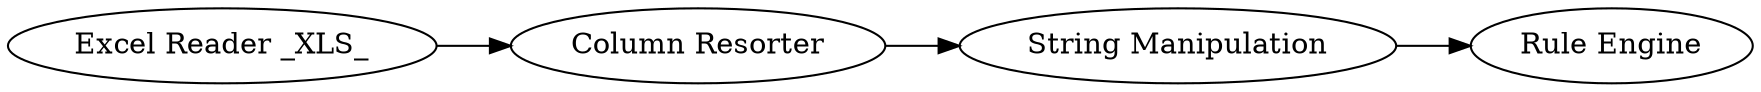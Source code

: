 digraph {
	2 -> 3
	3 -> 4
	1 -> 2
	1 [label="Excel Reader _XLS_"]
	4 [label="Rule Engine"]
	3 [label="String Manipulation"]
	2 [label="Column Resorter"]
	rankdir=LR
}
